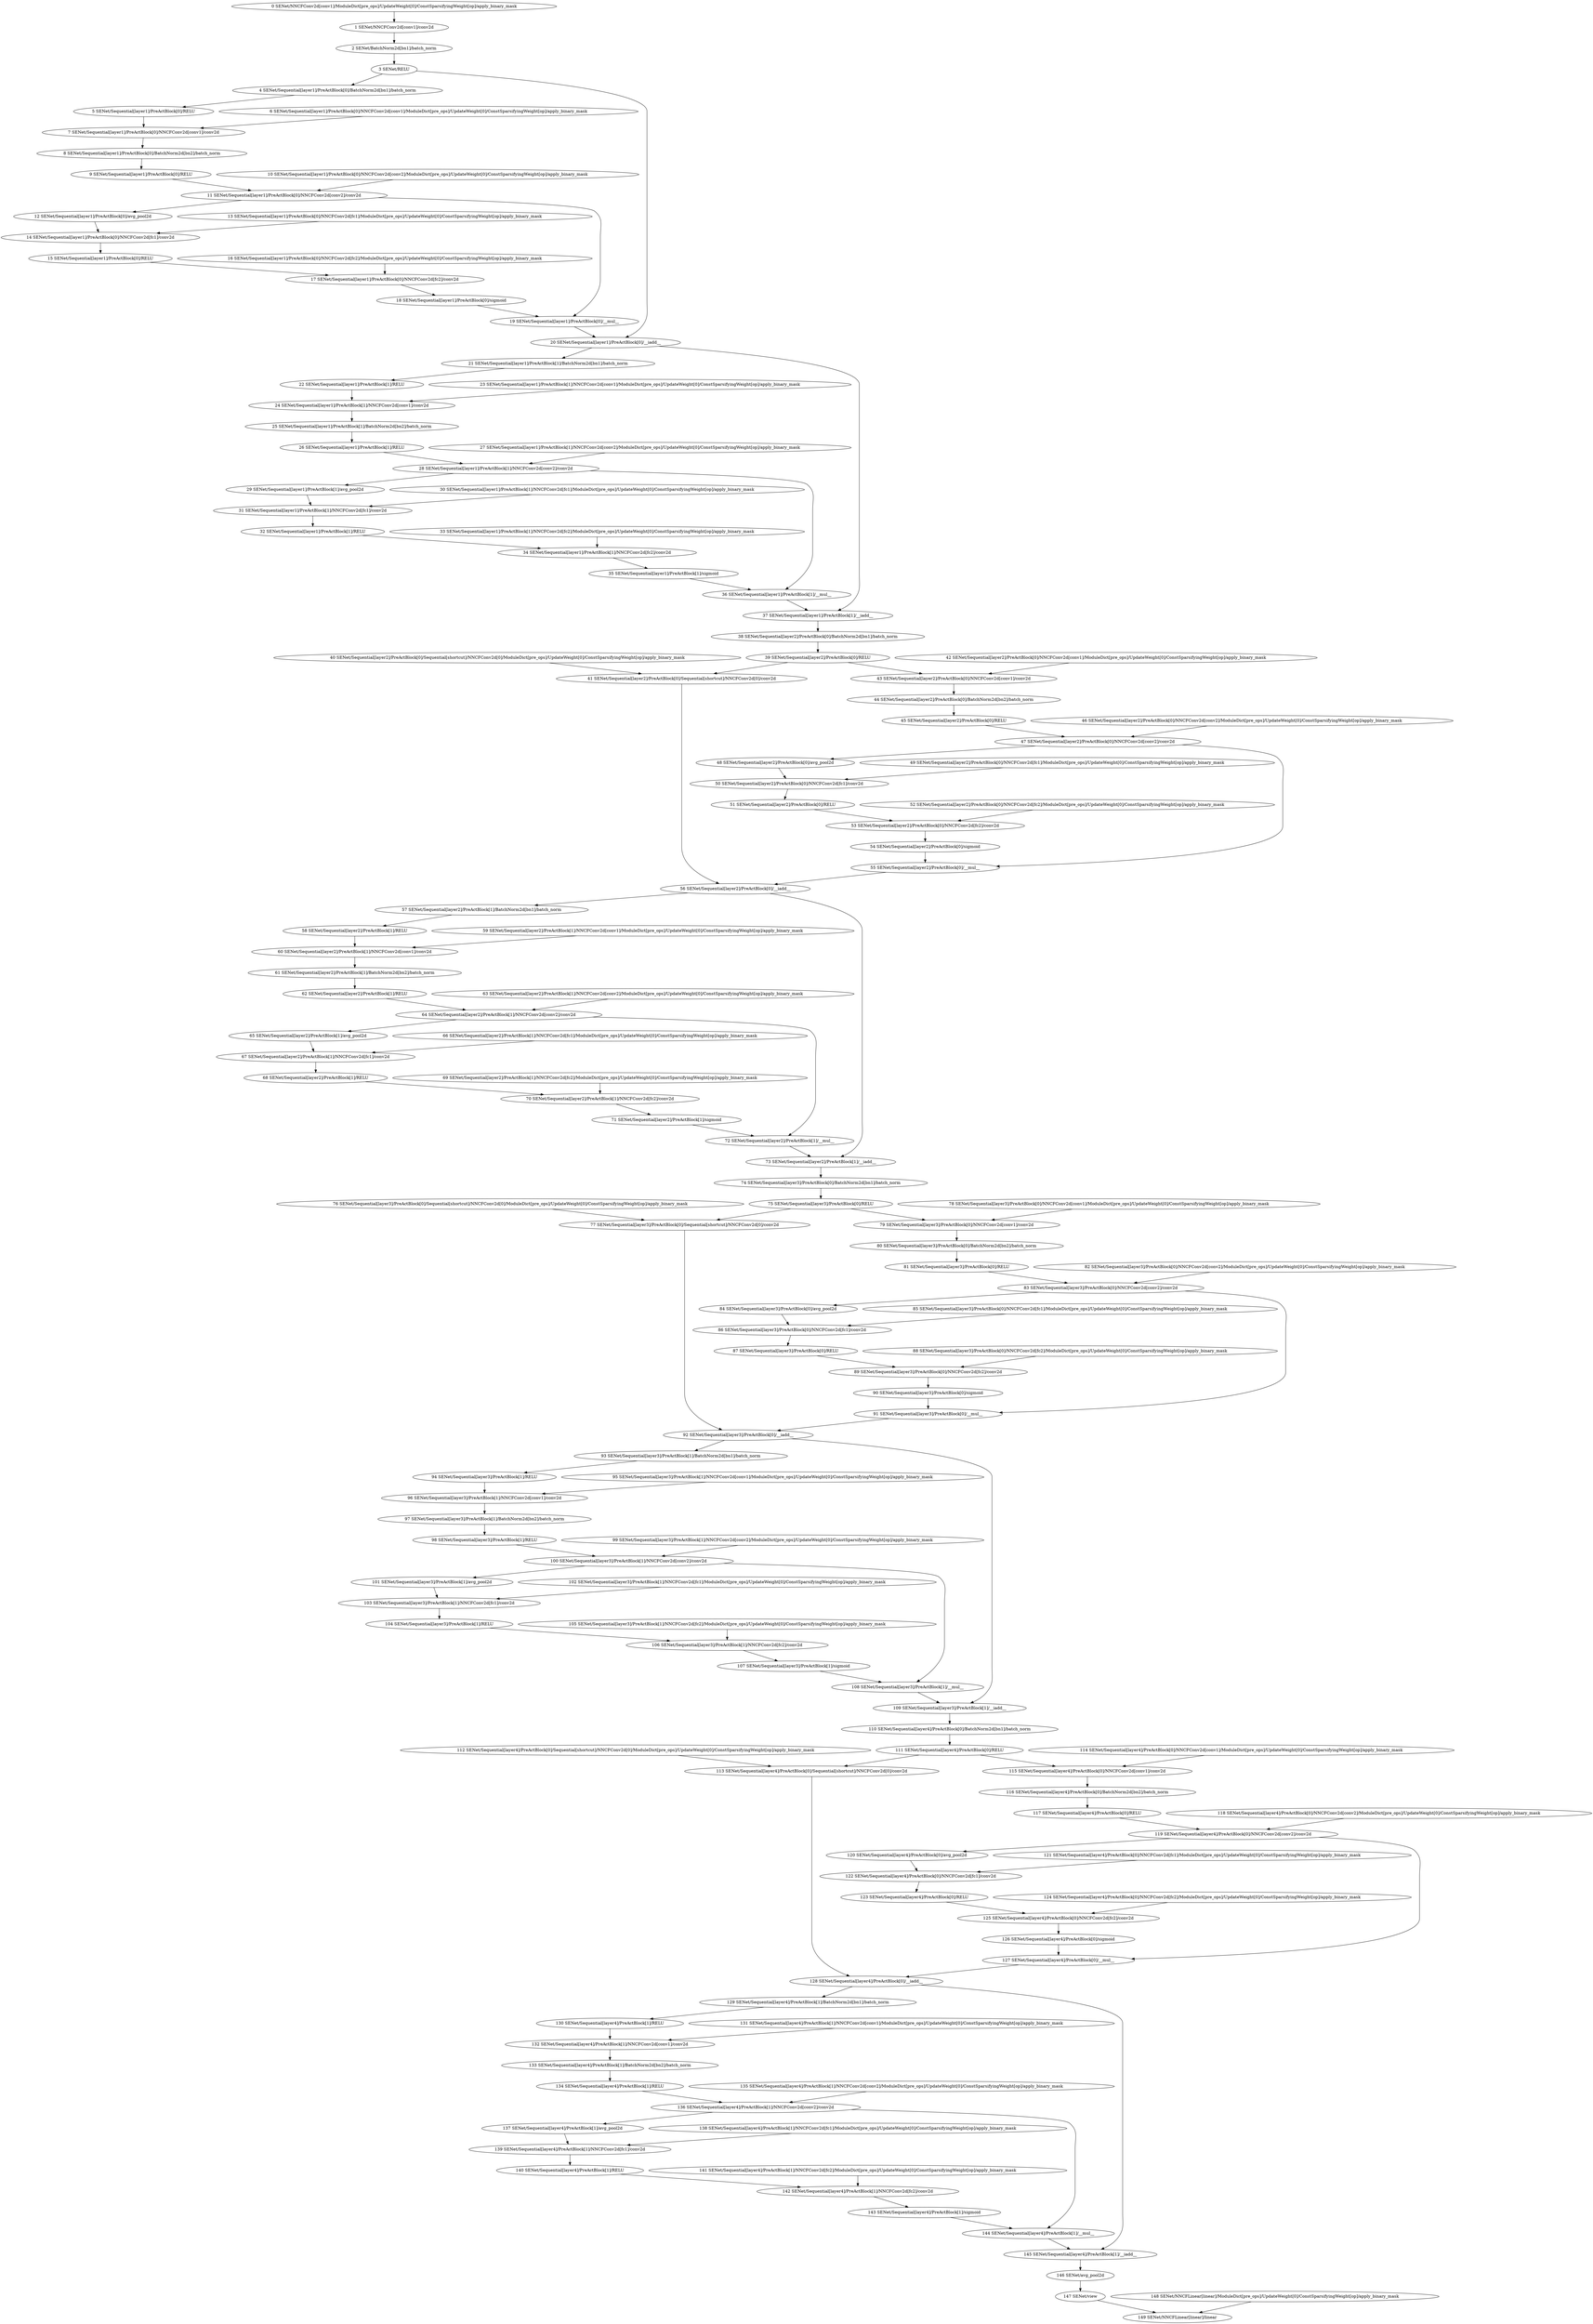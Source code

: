 strict digraph  {
"0 SENet/NNCFConv2d[conv1]/ModuleDict[pre_ops]/UpdateWeight[0]/ConstSparsifyingWeight[op]/apply_binary_mask" [id=0, scope="SENet/NNCFConv2d[conv1]/ModuleDict[pre_ops]/UpdateWeight[0]/ConstSparsifyingWeight[op]", type=apply_binary_mask];
"1 SENet/NNCFConv2d[conv1]/conv2d" [id=1, scope="SENet/NNCFConv2d[conv1]", type=conv2d];
"2 SENet/BatchNorm2d[bn1]/batch_norm" [id=2, scope="SENet/BatchNorm2d[bn1]", type=batch_norm];
"3 SENet/RELU" [id=3, scope=SENet, type=RELU];
"4 SENet/Sequential[layer1]/PreActBlock[0]/BatchNorm2d[bn1]/batch_norm" [id=4, scope="SENet/Sequential[layer1]/PreActBlock[0]/BatchNorm2d[bn1]", type=batch_norm];
"5 SENet/Sequential[layer1]/PreActBlock[0]/RELU" [id=5, scope="SENet/Sequential[layer1]/PreActBlock[0]", type=RELU];
"6 SENet/Sequential[layer1]/PreActBlock[0]/NNCFConv2d[conv1]/ModuleDict[pre_ops]/UpdateWeight[0]/ConstSparsifyingWeight[op]/apply_binary_mask" [id=6, scope="SENet/Sequential[layer1]/PreActBlock[0]/NNCFConv2d[conv1]/ModuleDict[pre_ops]/UpdateWeight[0]/ConstSparsifyingWeight[op]", type=apply_binary_mask];
"7 SENet/Sequential[layer1]/PreActBlock[0]/NNCFConv2d[conv1]/conv2d" [id=7, scope="SENet/Sequential[layer1]/PreActBlock[0]/NNCFConv2d[conv1]", type=conv2d];
"8 SENet/Sequential[layer1]/PreActBlock[0]/BatchNorm2d[bn2]/batch_norm" [id=8, scope="SENet/Sequential[layer1]/PreActBlock[0]/BatchNorm2d[bn2]", type=batch_norm];
"9 SENet/Sequential[layer1]/PreActBlock[0]/RELU" [id=9, scope="SENet/Sequential[layer1]/PreActBlock[0]", type=RELU];
"10 SENet/Sequential[layer1]/PreActBlock[0]/NNCFConv2d[conv2]/ModuleDict[pre_ops]/UpdateWeight[0]/ConstSparsifyingWeight[op]/apply_binary_mask" [id=10, scope="SENet/Sequential[layer1]/PreActBlock[0]/NNCFConv2d[conv2]/ModuleDict[pre_ops]/UpdateWeight[0]/ConstSparsifyingWeight[op]", type=apply_binary_mask];
"11 SENet/Sequential[layer1]/PreActBlock[0]/NNCFConv2d[conv2]/conv2d" [id=11, scope="SENet/Sequential[layer1]/PreActBlock[0]/NNCFConv2d[conv2]", type=conv2d];
"12 SENet/Sequential[layer1]/PreActBlock[0]/avg_pool2d" [id=12, scope="SENet/Sequential[layer1]/PreActBlock[0]", type=avg_pool2d];
"13 SENet/Sequential[layer1]/PreActBlock[0]/NNCFConv2d[fc1]/ModuleDict[pre_ops]/UpdateWeight[0]/ConstSparsifyingWeight[op]/apply_binary_mask" [id=13, scope="SENet/Sequential[layer1]/PreActBlock[0]/NNCFConv2d[fc1]/ModuleDict[pre_ops]/UpdateWeight[0]/ConstSparsifyingWeight[op]", type=apply_binary_mask];
"14 SENet/Sequential[layer1]/PreActBlock[0]/NNCFConv2d[fc1]/conv2d" [id=14, scope="SENet/Sequential[layer1]/PreActBlock[0]/NNCFConv2d[fc1]", type=conv2d];
"15 SENet/Sequential[layer1]/PreActBlock[0]/RELU" [id=15, scope="SENet/Sequential[layer1]/PreActBlock[0]", type=RELU];
"16 SENet/Sequential[layer1]/PreActBlock[0]/NNCFConv2d[fc2]/ModuleDict[pre_ops]/UpdateWeight[0]/ConstSparsifyingWeight[op]/apply_binary_mask" [id=16, scope="SENet/Sequential[layer1]/PreActBlock[0]/NNCFConv2d[fc2]/ModuleDict[pre_ops]/UpdateWeight[0]/ConstSparsifyingWeight[op]", type=apply_binary_mask];
"17 SENet/Sequential[layer1]/PreActBlock[0]/NNCFConv2d[fc2]/conv2d" [id=17, scope="SENet/Sequential[layer1]/PreActBlock[0]/NNCFConv2d[fc2]", type=conv2d];
"18 SENet/Sequential[layer1]/PreActBlock[0]/sigmoid" [id=18, scope="SENet/Sequential[layer1]/PreActBlock[0]", type=sigmoid];
"19 SENet/Sequential[layer1]/PreActBlock[0]/__mul__" [id=19, scope="SENet/Sequential[layer1]/PreActBlock[0]", type=__mul__];
"20 SENet/Sequential[layer1]/PreActBlock[0]/__iadd__" [id=20, scope="SENet/Sequential[layer1]/PreActBlock[0]", type=__iadd__];
"21 SENet/Sequential[layer1]/PreActBlock[1]/BatchNorm2d[bn1]/batch_norm" [id=21, scope="SENet/Sequential[layer1]/PreActBlock[1]/BatchNorm2d[bn1]", type=batch_norm];
"22 SENet/Sequential[layer1]/PreActBlock[1]/RELU" [id=22, scope="SENet/Sequential[layer1]/PreActBlock[1]", type=RELU];
"23 SENet/Sequential[layer1]/PreActBlock[1]/NNCFConv2d[conv1]/ModuleDict[pre_ops]/UpdateWeight[0]/ConstSparsifyingWeight[op]/apply_binary_mask" [id=23, scope="SENet/Sequential[layer1]/PreActBlock[1]/NNCFConv2d[conv1]/ModuleDict[pre_ops]/UpdateWeight[0]/ConstSparsifyingWeight[op]", type=apply_binary_mask];
"24 SENet/Sequential[layer1]/PreActBlock[1]/NNCFConv2d[conv1]/conv2d" [id=24, scope="SENet/Sequential[layer1]/PreActBlock[1]/NNCFConv2d[conv1]", type=conv2d];
"25 SENet/Sequential[layer1]/PreActBlock[1]/BatchNorm2d[bn2]/batch_norm" [id=25, scope="SENet/Sequential[layer1]/PreActBlock[1]/BatchNorm2d[bn2]", type=batch_norm];
"26 SENet/Sequential[layer1]/PreActBlock[1]/RELU" [id=26, scope="SENet/Sequential[layer1]/PreActBlock[1]", type=RELU];
"27 SENet/Sequential[layer1]/PreActBlock[1]/NNCFConv2d[conv2]/ModuleDict[pre_ops]/UpdateWeight[0]/ConstSparsifyingWeight[op]/apply_binary_mask" [id=27, scope="SENet/Sequential[layer1]/PreActBlock[1]/NNCFConv2d[conv2]/ModuleDict[pre_ops]/UpdateWeight[0]/ConstSparsifyingWeight[op]", type=apply_binary_mask];
"28 SENet/Sequential[layer1]/PreActBlock[1]/NNCFConv2d[conv2]/conv2d" [id=28, scope="SENet/Sequential[layer1]/PreActBlock[1]/NNCFConv2d[conv2]", type=conv2d];
"29 SENet/Sequential[layer1]/PreActBlock[1]/avg_pool2d" [id=29, scope="SENet/Sequential[layer1]/PreActBlock[1]", type=avg_pool2d];
"30 SENet/Sequential[layer1]/PreActBlock[1]/NNCFConv2d[fc1]/ModuleDict[pre_ops]/UpdateWeight[0]/ConstSparsifyingWeight[op]/apply_binary_mask" [id=30, scope="SENet/Sequential[layer1]/PreActBlock[1]/NNCFConv2d[fc1]/ModuleDict[pre_ops]/UpdateWeight[0]/ConstSparsifyingWeight[op]", type=apply_binary_mask];
"31 SENet/Sequential[layer1]/PreActBlock[1]/NNCFConv2d[fc1]/conv2d" [id=31, scope="SENet/Sequential[layer1]/PreActBlock[1]/NNCFConv2d[fc1]", type=conv2d];
"32 SENet/Sequential[layer1]/PreActBlock[1]/RELU" [id=32, scope="SENet/Sequential[layer1]/PreActBlock[1]", type=RELU];
"33 SENet/Sequential[layer1]/PreActBlock[1]/NNCFConv2d[fc2]/ModuleDict[pre_ops]/UpdateWeight[0]/ConstSparsifyingWeight[op]/apply_binary_mask" [id=33, scope="SENet/Sequential[layer1]/PreActBlock[1]/NNCFConv2d[fc2]/ModuleDict[pre_ops]/UpdateWeight[0]/ConstSparsifyingWeight[op]", type=apply_binary_mask];
"34 SENet/Sequential[layer1]/PreActBlock[1]/NNCFConv2d[fc2]/conv2d" [id=34, scope="SENet/Sequential[layer1]/PreActBlock[1]/NNCFConv2d[fc2]", type=conv2d];
"35 SENet/Sequential[layer1]/PreActBlock[1]/sigmoid" [id=35, scope="SENet/Sequential[layer1]/PreActBlock[1]", type=sigmoid];
"36 SENet/Sequential[layer1]/PreActBlock[1]/__mul__" [id=36, scope="SENet/Sequential[layer1]/PreActBlock[1]", type=__mul__];
"37 SENet/Sequential[layer1]/PreActBlock[1]/__iadd__" [id=37, scope="SENet/Sequential[layer1]/PreActBlock[1]", type=__iadd__];
"38 SENet/Sequential[layer2]/PreActBlock[0]/BatchNorm2d[bn1]/batch_norm" [id=38, scope="SENet/Sequential[layer2]/PreActBlock[0]/BatchNorm2d[bn1]", type=batch_norm];
"39 SENet/Sequential[layer2]/PreActBlock[0]/RELU" [id=39, scope="SENet/Sequential[layer2]/PreActBlock[0]", type=RELU];
"40 SENet/Sequential[layer2]/PreActBlock[0]/Sequential[shortcut]/NNCFConv2d[0]/ModuleDict[pre_ops]/UpdateWeight[0]/ConstSparsifyingWeight[op]/apply_binary_mask" [id=40, scope="SENet/Sequential[layer2]/PreActBlock[0]/Sequential[shortcut]/NNCFConv2d[0]/ModuleDict[pre_ops]/UpdateWeight[0]/ConstSparsifyingWeight[op]", type=apply_binary_mask];
"41 SENet/Sequential[layer2]/PreActBlock[0]/Sequential[shortcut]/NNCFConv2d[0]/conv2d" [id=41, scope="SENet/Sequential[layer2]/PreActBlock[0]/Sequential[shortcut]/NNCFConv2d[0]", type=conv2d];
"42 SENet/Sequential[layer2]/PreActBlock[0]/NNCFConv2d[conv1]/ModuleDict[pre_ops]/UpdateWeight[0]/ConstSparsifyingWeight[op]/apply_binary_mask" [id=42, scope="SENet/Sequential[layer2]/PreActBlock[0]/NNCFConv2d[conv1]/ModuleDict[pre_ops]/UpdateWeight[0]/ConstSparsifyingWeight[op]", type=apply_binary_mask];
"43 SENet/Sequential[layer2]/PreActBlock[0]/NNCFConv2d[conv1]/conv2d" [id=43, scope="SENet/Sequential[layer2]/PreActBlock[0]/NNCFConv2d[conv1]", type=conv2d];
"44 SENet/Sequential[layer2]/PreActBlock[0]/BatchNorm2d[bn2]/batch_norm" [id=44, scope="SENet/Sequential[layer2]/PreActBlock[0]/BatchNorm2d[bn2]", type=batch_norm];
"45 SENet/Sequential[layer2]/PreActBlock[0]/RELU" [id=45, scope="SENet/Sequential[layer2]/PreActBlock[0]", type=RELU];
"46 SENet/Sequential[layer2]/PreActBlock[0]/NNCFConv2d[conv2]/ModuleDict[pre_ops]/UpdateWeight[0]/ConstSparsifyingWeight[op]/apply_binary_mask" [id=46, scope="SENet/Sequential[layer2]/PreActBlock[0]/NNCFConv2d[conv2]/ModuleDict[pre_ops]/UpdateWeight[0]/ConstSparsifyingWeight[op]", type=apply_binary_mask];
"47 SENet/Sequential[layer2]/PreActBlock[0]/NNCFConv2d[conv2]/conv2d" [id=47, scope="SENet/Sequential[layer2]/PreActBlock[0]/NNCFConv2d[conv2]", type=conv2d];
"48 SENet/Sequential[layer2]/PreActBlock[0]/avg_pool2d" [id=48, scope="SENet/Sequential[layer2]/PreActBlock[0]", type=avg_pool2d];
"49 SENet/Sequential[layer2]/PreActBlock[0]/NNCFConv2d[fc1]/ModuleDict[pre_ops]/UpdateWeight[0]/ConstSparsifyingWeight[op]/apply_binary_mask" [id=49, scope="SENet/Sequential[layer2]/PreActBlock[0]/NNCFConv2d[fc1]/ModuleDict[pre_ops]/UpdateWeight[0]/ConstSparsifyingWeight[op]", type=apply_binary_mask];
"50 SENet/Sequential[layer2]/PreActBlock[0]/NNCFConv2d[fc1]/conv2d" [id=50, scope="SENet/Sequential[layer2]/PreActBlock[0]/NNCFConv2d[fc1]", type=conv2d];
"51 SENet/Sequential[layer2]/PreActBlock[0]/RELU" [id=51, scope="SENet/Sequential[layer2]/PreActBlock[0]", type=RELU];
"52 SENet/Sequential[layer2]/PreActBlock[0]/NNCFConv2d[fc2]/ModuleDict[pre_ops]/UpdateWeight[0]/ConstSparsifyingWeight[op]/apply_binary_mask" [id=52, scope="SENet/Sequential[layer2]/PreActBlock[0]/NNCFConv2d[fc2]/ModuleDict[pre_ops]/UpdateWeight[0]/ConstSparsifyingWeight[op]", type=apply_binary_mask];
"53 SENet/Sequential[layer2]/PreActBlock[0]/NNCFConv2d[fc2]/conv2d" [id=53, scope="SENet/Sequential[layer2]/PreActBlock[0]/NNCFConv2d[fc2]", type=conv2d];
"54 SENet/Sequential[layer2]/PreActBlock[0]/sigmoid" [id=54, scope="SENet/Sequential[layer2]/PreActBlock[0]", type=sigmoid];
"55 SENet/Sequential[layer2]/PreActBlock[0]/__mul__" [id=55, scope="SENet/Sequential[layer2]/PreActBlock[0]", type=__mul__];
"56 SENet/Sequential[layer2]/PreActBlock[0]/__iadd__" [id=56, scope="SENet/Sequential[layer2]/PreActBlock[0]", type=__iadd__];
"57 SENet/Sequential[layer2]/PreActBlock[1]/BatchNorm2d[bn1]/batch_norm" [id=57, scope="SENet/Sequential[layer2]/PreActBlock[1]/BatchNorm2d[bn1]", type=batch_norm];
"58 SENet/Sequential[layer2]/PreActBlock[1]/RELU" [id=58, scope="SENet/Sequential[layer2]/PreActBlock[1]", type=RELU];
"59 SENet/Sequential[layer2]/PreActBlock[1]/NNCFConv2d[conv1]/ModuleDict[pre_ops]/UpdateWeight[0]/ConstSparsifyingWeight[op]/apply_binary_mask" [id=59, scope="SENet/Sequential[layer2]/PreActBlock[1]/NNCFConv2d[conv1]/ModuleDict[pre_ops]/UpdateWeight[0]/ConstSparsifyingWeight[op]", type=apply_binary_mask];
"60 SENet/Sequential[layer2]/PreActBlock[1]/NNCFConv2d[conv1]/conv2d" [id=60, scope="SENet/Sequential[layer2]/PreActBlock[1]/NNCFConv2d[conv1]", type=conv2d];
"61 SENet/Sequential[layer2]/PreActBlock[1]/BatchNorm2d[bn2]/batch_norm" [id=61, scope="SENet/Sequential[layer2]/PreActBlock[1]/BatchNorm2d[bn2]", type=batch_norm];
"62 SENet/Sequential[layer2]/PreActBlock[1]/RELU" [id=62, scope="SENet/Sequential[layer2]/PreActBlock[1]", type=RELU];
"63 SENet/Sequential[layer2]/PreActBlock[1]/NNCFConv2d[conv2]/ModuleDict[pre_ops]/UpdateWeight[0]/ConstSparsifyingWeight[op]/apply_binary_mask" [id=63, scope="SENet/Sequential[layer2]/PreActBlock[1]/NNCFConv2d[conv2]/ModuleDict[pre_ops]/UpdateWeight[0]/ConstSparsifyingWeight[op]", type=apply_binary_mask];
"64 SENet/Sequential[layer2]/PreActBlock[1]/NNCFConv2d[conv2]/conv2d" [id=64, scope="SENet/Sequential[layer2]/PreActBlock[1]/NNCFConv2d[conv2]", type=conv2d];
"65 SENet/Sequential[layer2]/PreActBlock[1]/avg_pool2d" [id=65, scope="SENet/Sequential[layer2]/PreActBlock[1]", type=avg_pool2d];
"66 SENet/Sequential[layer2]/PreActBlock[1]/NNCFConv2d[fc1]/ModuleDict[pre_ops]/UpdateWeight[0]/ConstSparsifyingWeight[op]/apply_binary_mask" [id=66, scope="SENet/Sequential[layer2]/PreActBlock[1]/NNCFConv2d[fc1]/ModuleDict[pre_ops]/UpdateWeight[0]/ConstSparsifyingWeight[op]", type=apply_binary_mask];
"67 SENet/Sequential[layer2]/PreActBlock[1]/NNCFConv2d[fc1]/conv2d" [id=67, scope="SENet/Sequential[layer2]/PreActBlock[1]/NNCFConv2d[fc1]", type=conv2d];
"68 SENet/Sequential[layer2]/PreActBlock[1]/RELU" [id=68, scope="SENet/Sequential[layer2]/PreActBlock[1]", type=RELU];
"69 SENet/Sequential[layer2]/PreActBlock[1]/NNCFConv2d[fc2]/ModuleDict[pre_ops]/UpdateWeight[0]/ConstSparsifyingWeight[op]/apply_binary_mask" [id=69, scope="SENet/Sequential[layer2]/PreActBlock[1]/NNCFConv2d[fc2]/ModuleDict[pre_ops]/UpdateWeight[0]/ConstSparsifyingWeight[op]", type=apply_binary_mask];
"70 SENet/Sequential[layer2]/PreActBlock[1]/NNCFConv2d[fc2]/conv2d" [id=70, scope="SENet/Sequential[layer2]/PreActBlock[1]/NNCFConv2d[fc2]", type=conv2d];
"71 SENet/Sequential[layer2]/PreActBlock[1]/sigmoid" [id=71, scope="SENet/Sequential[layer2]/PreActBlock[1]", type=sigmoid];
"72 SENet/Sequential[layer2]/PreActBlock[1]/__mul__" [id=72, scope="SENet/Sequential[layer2]/PreActBlock[1]", type=__mul__];
"73 SENet/Sequential[layer2]/PreActBlock[1]/__iadd__" [id=73, scope="SENet/Sequential[layer2]/PreActBlock[1]", type=__iadd__];
"74 SENet/Sequential[layer3]/PreActBlock[0]/BatchNorm2d[bn1]/batch_norm" [id=74, scope="SENet/Sequential[layer3]/PreActBlock[0]/BatchNorm2d[bn1]", type=batch_norm];
"75 SENet/Sequential[layer3]/PreActBlock[0]/RELU" [id=75, scope="SENet/Sequential[layer3]/PreActBlock[0]", type=RELU];
"76 SENet/Sequential[layer3]/PreActBlock[0]/Sequential[shortcut]/NNCFConv2d[0]/ModuleDict[pre_ops]/UpdateWeight[0]/ConstSparsifyingWeight[op]/apply_binary_mask" [id=76, scope="SENet/Sequential[layer3]/PreActBlock[0]/Sequential[shortcut]/NNCFConv2d[0]/ModuleDict[pre_ops]/UpdateWeight[0]/ConstSparsifyingWeight[op]", type=apply_binary_mask];
"77 SENet/Sequential[layer3]/PreActBlock[0]/Sequential[shortcut]/NNCFConv2d[0]/conv2d" [id=77, scope="SENet/Sequential[layer3]/PreActBlock[0]/Sequential[shortcut]/NNCFConv2d[0]", type=conv2d];
"78 SENet/Sequential[layer3]/PreActBlock[0]/NNCFConv2d[conv1]/ModuleDict[pre_ops]/UpdateWeight[0]/ConstSparsifyingWeight[op]/apply_binary_mask" [id=78, scope="SENet/Sequential[layer3]/PreActBlock[0]/NNCFConv2d[conv1]/ModuleDict[pre_ops]/UpdateWeight[0]/ConstSparsifyingWeight[op]", type=apply_binary_mask];
"79 SENet/Sequential[layer3]/PreActBlock[0]/NNCFConv2d[conv1]/conv2d" [id=79, scope="SENet/Sequential[layer3]/PreActBlock[0]/NNCFConv2d[conv1]", type=conv2d];
"80 SENet/Sequential[layer3]/PreActBlock[0]/BatchNorm2d[bn2]/batch_norm" [id=80, scope="SENet/Sequential[layer3]/PreActBlock[0]/BatchNorm2d[bn2]", type=batch_norm];
"81 SENet/Sequential[layer3]/PreActBlock[0]/RELU" [id=81, scope="SENet/Sequential[layer3]/PreActBlock[0]", type=RELU];
"82 SENet/Sequential[layer3]/PreActBlock[0]/NNCFConv2d[conv2]/ModuleDict[pre_ops]/UpdateWeight[0]/ConstSparsifyingWeight[op]/apply_binary_mask" [id=82, scope="SENet/Sequential[layer3]/PreActBlock[0]/NNCFConv2d[conv2]/ModuleDict[pre_ops]/UpdateWeight[0]/ConstSparsifyingWeight[op]", type=apply_binary_mask];
"83 SENet/Sequential[layer3]/PreActBlock[0]/NNCFConv2d[conv2]/conv2d" [id=83, scope="SENet/Sequential[layer3]/PreActBlock[0]/NNCFConv2d[conv2]", type=conv2d];
"84 SENet/Sequential[layer3]/PreActBlock[0]/avg_pool2d" [id=84, scope="SENet/Sequential[layer3]/PreActBlock[0]", type=avg_pool2d];
"85 SENet/Sequential[layer3]/PreActBlock[0]/NNCFConv2d[fc1]/ModuleDict[pre_ops]/UpdateWeight[0]/ConstSparsifyingWeight[op]/apply_binary_mask" [id=85, scope="SENet/Sequential[layer3]/PreActBlock[0]/NNCFConv2d[fc1]/ModuleDict[pre_ops]/UpdateWeight[0]/ConstSparsifyingWeight[op]", type=apply_binary_mask];
"86 SENet/Sequential[layer3]/PreActBlock[0]/NNCFConv2d[fc1]/conv2d" [id=86, scope="SENet/Sequential[layer3]/PreActBlock[0]/NNCFConv2d[fc1]", type=conv2d];
"87 SENet/Sequential[layer3]/PreActBlock[0]/RELU" [id=87, scope="SENet/Sequential[layer3]/PreActBlock[0]", type=RELU];
"88 SENet/Sequential[layer3]/PreActBlock[0]/NNCFConv2d[fc2]/ModuleDict[pre_ops]/UpdateWeight[0]/ConstSparsifyingWeight[op]/apply_binary_mask" [id=88, scope="SENet/Sequential[layer3]/PreActBlock[0]/NNCFConv2d[fc2]/ModuleDict[pre_ops]/UpdateWeight[0]/ConstSparsifyingWeight[op]", type=apply_binary_mask];
"89 SENet/Sequential[layer3]/PreActBlock[0]/NNCFConv2d[fc2]/conv2d" [id=89, scope="SENet/Sequential[layer3]/PreActBlock[0]/NNCFConv2d[fc2]", type=conv2d];
"90 SENet/Sequential[layer3]/PreActBlock[0]/sigmoid" [id=90, scope="SENet/Sequential[layer3]/PreActBlock[0]", type=sigmoid];
"91 SENet/Sequential[layer3]/PreActBlock[0]/__mul__" [id=91, scope="SENet/Sequential[layer3]/PreActBlock[0]", type=__mul__];
"92 SENet/Sequential[layer3]/PreActBlock[0]/__iadd__" [id=92, scope="SENet/Sequential[layer3]/PreActBlock[0]", type=__iadd__];
"93 SENet/Sequential[layer3]/PreActBlock[1]/BatchNorm2d[bn1]/batch_norm" [id=93, scope="SENet/Sequential[layer3]/PreActBlock[1]/BatchNorm2d[bn1]", type=batch_norm];
"94 SENet/Sequential[layer3]/PreActBlock[1]/RELU" [id=94, scope="SENet/Sequential[layer3]/PreActBlock[1]", type=RELU];
"95 SENet/Sequential[layer3]/PreActBlock[1]/NNCFConv2d[conv1]/ModuleDict[pre_ops]/UpdateWeight[0]/ConstSparsifyingWeight[op]/apply_binary_mask" [id=95, scope="SENet/Sequential[layer3]/PreActBlock[1]/NNCFConv2d[conv1]/ModuleDict[pre_ops]/UpdateWeight[0]/ConstSparsifyingWeight[op]", type=apply_binary_mask];
"96 SENet/Sequential[layer3]/PreActBlock[1]/NNCFConv2d[conv1]/conv2d" [id=96, scope="SENet/Sequential[layer3]/PreActBlock[1]/NNCFConv2d[conv1]", type=conv2d];
"97 SENet/Sequential[layer3]/PreActBlock[1]/BatchNorm2d[bn2]/batch_norm" [id=97, scope="SENet/Sequential[layer3]/PreActBlock[1]/BatchNorm2d[bn2]", type=batch_norm];
"98 SENet/Sequential[layer3]/PreActBlock[1]/RELU" [id=98, scope="SENet/Sequential[layer3]/PreActBlock[1]", type=RELU];
"99 SENet/Sequential[layer3]/PreActBlock[1]/NNCFConv2d[conv2]/ModuleDict[pre_ops]/UpdateWeight[0]/ConstSparsifyingWeight[op]/apply_binary_mask" [id=99, scope="SENet/Sequential[layer3]/PreActBlock[1]/NNCFConv2d[conv2]/ModuleDict[pre_ops]/UpdateWeight[0]/ConstSparsifyingWeight[op]", type=apply_binary_mask];
"100 SENet/Sequential[layer3]/PreActBlock[1]/NNCFConv2d[conv2]/conv2d" [id=100, scope="SENet/Sequential[layer3]/PreActBlock[1]/NNCFConv2d[conv2]", type=conv2d];
"101 SENet/Sequential[layer3]/PreActBlock[1]/avg_pool2d" [id=101, scope="SENet/Sequential[layer3]/PreActBlock[1]", type=avg_pool2d];
"102 SENet/Sequential[layer3]/PreActBlock[1]/NNCFConv2d[fc1]/ModuleDict[pre_ops]/UpdateWeight[0]/ConstSparsifyingWeight[op]/apply_binary_mask" [id=102, scope="SENet/Sequential[layer3]/PreActBlock[1]/NNCFConv2d[fc1]/ModuleDict[pre_ops]/UpdateWeight[0]/ConstSparsifyingWeight[op]", type=apply_binary_mask];
"103 SENet/Sequential[layer3]/PreActBlock[1]/NNCFConv2d[fc1]/conv2d" [id=103, scope="SENet/Sequential[layer3]/PreActBlock[1]/NNCFConv2d[fc1]", type=conv2d];
"104 SENet/Sequential[layer3]/PreActBlock[1]/RELU" [id=104, scope="SENet/Sequential[layer3]/PreActBlock[1]", type=RELU];
"105 SENet/Sequential[layer3]/PreActBlock[1]/NNCFConv2d[fc2]/ModuleDict[pre_ops]/UpdateWeight[0]/ConstSparsifyingWeight[op]/apply_binary_mask" [id=105, scope="SENet/Sequential[layer3]/PreActBlock[1]/NNCFConv2d[fc2]/ModuleDict[pre_ops]/UpdateWeight[0]/ConstSparsifyingWeight[op]", type=apply_binary_mask];
"106 SENet/Sequential[layer3]/PreActBlock[1]/NNCFConv2d[fc2]/conv2d" [id=106, scope="SENet/Sequential[layer3]/PreActBlock[1]/NNCFConv2d[fc2]", type=conv2d];
"107 SENet/Sequential[layer3]/PreActBlock[1]/sigmoid" [id=107, scope="SENet/Sequential[layer3]/PreActBlock[1]", type=sigmoid];
"108 SENet/Sequential[layer3]/PreActBlock[1]/__mul__" [id=108, scope="SENet/Sequential[layer3]/PreActBlock[1]", type=__mul__];
"109 SENet/Sequential[layer3]/PreActBlock[1]/__iadd__" [id=109, scope="SENet/Sequential[layer3]/PreActBlock[1]", type=__iadd__];
"110 SENet/Sequential[layer4]/PreActBlock[0]/BatchNorm2d[bn1]/batch_norm" [id=110, scope="SENet/Sequential[layer4]/PreActBlock[0]/BatchNorm2d[bn1]", type=batch_norm];
"111 SENet/Sequential[layer4]/PreActBlock[0]/RELU" [id=111, scope="SENet/Sequential[layer4]/PreActBlock[0]", type=RELU];
"112 SENet/Sequential[layer4]/PreActBlock[0]/Sequential[shortcut]/NNCFConv2d[0]/ModuleDict[pre_ops]/UpdateWeight[0]/ConstSparsifyingWeight[op]/apply_binary_mask" [id=112, scope="SENet/Sequential[layer4]/PreActBlock[0]/Sequential[shortcut]/NNCFConv2d[0]/ModuleDict[pre_ops]/UpdateWeight[0]/ConstSparsifyingWeight[op]", type=apply_binary_mask];
"113 SENet/Sequential[layer4]/PreActBlock[0]/Sequential[shortcut]/NNCFConv2d[0]/conv2d" [id=113, scope="SENet/Sequential[layer4]/PreActBlock[0]/Sequential[shortcut]/NNCFConv2d[0]", type=conv2d];
"114 SENet/Sequential[layer4]/PreActBlock[0]/NNCFConv2d[conv1]/ModuleDict[pre_ops]/UpdateWeight[0]/ConstSparsifyingWeight[op]/apply_binary_mask" [id=114, scope="SENet/Sequential[layer4]/PreActBlock[0]/NNCFConv2d[conv1]/ModuleDict[pre_ops]/UpdateWeight[0]/ConstSparsifyingWeight[op]", type=apply_binary_mask];
"115 SENet/Sequential[layer4]/PreActBlock[0]/NNCFConv2d[conv1]/conv2d" [id=115, scope="SENet/Sequential[layer4]/PreActBlock[0]/NNCFConv2d[conv1]", type=conv2d];
"116 SENet/Sequential[layer4]/PreActBlock[0]/BatchNorm2d[bn2]/batch_norm" [id=116, scope="SENet/Sequential[layer4]/PreActBlock[0]/BatchNorm2d[bn2]", type=batch_norm];
"117 SENet/Sequential[layer4]/PreActBlock[0]/RELU" [id=117, scope="SENet/Sequential[layer4]/PreActBlock[0]", type=RELU];
"118 SENet/Sequential[layer4]/PreActBlock[0]/NNCFConv2d[conv2]/ModuleDict[pre_ops]/UpdateWeight[0]/ConstSparsifyingWeight[op]/apply_binary_mask" [id=118, scope="SENet/Sequential[layer4]/PreActBlock[0]/NNCFConv2d[conv2]/ModuleDict[pre_ops]/UpdateWeight[0]/ConstSparsifyingWeight[op]", type=apply_binary_mask];
"119 SENet/Sequential[layer4]/PreActBlock[0]/NNCFConv2d[conv2]/conv2d" [id=119, scope="SENet/Sequential[layer4]/PreActBlock[0]/NNCFConv2d[conv2]", type=conv2d];
"120 SENet/Sequential[layer4]/PreActBlock[0]/avg_pool2d" [id=120, scope="SENet/Sequential[layer4]/PreActBlock[0]", type=avg_pool2d];
"121 SENet/Sequential[layer4]/PreActBlock[0]/NNCFConv2d[fc1]/ModuleDict[pre_ops]/UpdateWeight[0]/ConstSparsifyingWeight[op]/apply_binary_mask" [id=121, scope="SENet/Sequential[layer4]/PreActBlock[0]/NNCFConv2d[fc1]/ModuleDict[pre_ops]/UpdateWeight[0]/ConstSparsifyingWeight[op]", type=apply_binary_mask];
"122 SENet/Sequential[layer4]/PreActBlock[0]/NNCFConv2d[fc1]/conv2d" [id=122, scope="SENet/Sequential[layer4]/PreActBlock[0]/NNCFConv2d[fc1]", type=conv2d];
"123 SENet/Sequential[layer4]/PreActBlock[0]/RELU" [id=123, scope="SENet/Sequential[layer4]/PreActBlock[0]", type=RELU];
"124 SENet/Sequential[layer4]/PreActBlock[0]/NNCFConv2d[fc2]/ModuleDict[pre_ops]/UpdateWeight[0]/ConstSparsifyingWeight[op]/apply_binary_mask" [id=124, scope="SENet/Sequential[layer4]/PreActBlock[0]/NNCFConv2d[fc2]/ModuleDict[pre_ops]/UpdateWeight[0]/ConstSparsifyingWeight[op]", type=apply_binary_mask];
"125 SENet/Sequential[layer4]/PreActBlock[0]/NNCFConv2d[fc2]/conv2d" [id=125, scope="SENet/Sequential[layer4]/PreActBlock[0]/NNCFConv2d[fc2]", type=conv2d];
"126 SENet/Sequential[layer4]/PreActBlock[0]/sigmoid" [id=126, scope="SENet/Sequential[layer4]/PreActBlock[0]", type=sigmoid];
"127 SENet/Sequential[layer4]/PreActBlock[0]/__mul__" [id=127, scope="SENet/Sequential[layer4]/PreActBlock[0]", type=__mul__];
"128 SENet/Sequential[layer4]/PreActBlock[0]/__iadd__" [id=128, scope="SENet/Sequential[layer4]/PreActBlock[0]", type=__iadd__];
"129 SENet/Sequential[layer4]/PreActBlock[1]/BatchNorm2d[bn1]/batch_norm" [id=129, scope="SENet/Sequential[layer4]/PreActBlock[1]/BatchNorm2d[bn1]", type=batch_norm];
"130 SENet/Sequential[layer4]/PreActBlock[1]/RELU" [id=130, scope="SENet/Sequential[layer4]/PreActBlock[1]", type=RELU];
"131 SENet/Sequential[layer4]/PreActBlock[1]/NNCFConv2d[conv1]/ModuleDict[pre_ops]/UpdateWeight[0]/ConstSparsifyingWeight[op]/apply_binary_mask" [id=131, scope="SENet/Sequential[layer4]/PreActBlock[1]/NNCFConv2d[conv1]/ModuleDict[pre_ops]/UpdateWeight[0]/ConstSparsifyingWeight[op]", type=apply_binary_mask];
"132 SENet/Sequential[layer4]/PreActBlock[1]/NNCFConv2d[conv1]/conv2d" [id=132, scope="SENet/Sequential[layer4]/PreActBlock[1]/NNCFConv2d[conv1]", type=conv2d];
"133 SENet/Sequential[layer4]/PreActBlock[1]/BatchNorm2d[bn2]/batch_norm" [id=133, scope="SENet/Sequential[layer4]/PreActBlock[1]/BatchNorm2d[bn2]", type=batch_norm];
"134 SENet/Sequential[layer4]/PreActBlock[1]/RELU" [id=134, scope="SENet/Sequential[layer4]/PreActBlock[1]", type=RELU];
"135 SENet/Sequential[layer4]/PreActBlock[1]/NNCFConv2d[conv2]/ModuleDict[pre_ops]/UpdateWeight[0]/ConstSparsifyingWeight[op]/apply_binary_mask" [id=135, scope="SENet/Sequential[layer4]/PreActBlock[1]/NNCFConv2d[conv2]/ModuleDict[pre_ops]/UpdateWeight[0]/ConstSparsifyingWeight[op]", type=apply_binary_mask];
"136 SENet/Sequential[layer4]/PreActBlock[1]/NNCFConv2d[conv2]/conv2d" [id=136, scope="SENet/Sequential[layer4]/PreActBlock[1]/NNCFConv2d[conv2]", type=conv2d];
"137 SENet/Sequential[layer4]/PreActBlock[1]/avg_pool2d" [id=137, scope="SENet/Sequential[layer4]/PreActBlock[1]", type=avg_pool2d];
"138 SENet/Sequential[layer4]/PreActBlock[1]/NNCFConv2d[fc1]/ModuleDict[pre_ops]/UpdateWeight[0]/ConstSparsifyingWeight[op]/apply_binary_mask" [id=138, scope="SENet/Sequential[layer4]/PreActBlock[1]/NNCFConv2d[fc1]/ModuleDict[pre_ops]/UpdateWeight[0]/ConstSparsifyingWeight[op]", type=apply_binary_mask];
"139 SENet/Sequential[layer4]/PreActBlock[1]/NNCFConv2d[fc1]/conv2d" [id=139, scope="SENet/Sequential[layer4]/PreActBlock[1]/NNCFConv2d[fc1]", type=conv2d];
"140 SENet/Sequential[layer4]/PreActBlock[1]/RELU" [id=140, scope="SENet/Sequential[layer4]/PreActBlock[1]", type=RELU];
"141 SENet/Sequential[layer4]/PreActBlock[1]/NNCFConv2d[fc2]/ModuleDict[pre_ops]/UpdateWeight[0]/ConstSparsifyingWeight[op]/apply_binary_mask" [id=141, scope="SENet/Sequential[layer4]/PreActBlock[1]/NNCFConv2d[fc2]/ModuleDict[pre_ops]/UpdateWeight[0]/ConstSparsifyingWeight[op]", type=apply_binary_mask];
"142 SENet/Sequential[layer4]/PreActBlock[1]/NNCFConv2d[fc2]/conv2d" [id=142, scope="SENet/Sequential[layer4]/PreActBlock[1]/NNCFConv2d[fc2]", type=conv2d];
"143 SENet/Sequential[layer4]/PreActBlock[1]/sigmoid" [id=143, scope="SENet/Sequential[layer4]/PreActBlock[1]", type=sigmoid];
"144 SENet/Sequential[layer4]/PreActBlock[1]/__mul__" [id=144, scope="SENet/Sequential[layer4]/PreActBlock[1]", type=__mul__];
"145 SENet/Sequential[layer4]/PreActBlock[1]/__iadd__" [id=145, scope="SENet/Sequential[layer4]/PreActBlock[1]", type=__iadd__];
"146 SENet/avg_pool2d" [id=146, scope=SENet, type=avg_pool2d];
"147 SENet/view" [id=147, scope=SENet, type=view];
"148 SENet/NNCFLinear[linear]/ModuleDict[pre_ops]/UpdateWeight[0]/ConstSparsifyingWeight[op]/apply_binary_mask" [id=148, scope="SENet/NNCFLinear[linear]/ModuleDict[pre_ops]/UpdateWeight[0]/ConstSparsifyingWeight[op]", type=apply_binary_mask];
"149 SENet/NNCFLinear[linear]/linear" [id=149, scope="SENet/NNCFLinear[linear]", type=linear];
"0 SENet/NNCFConv2d[conv1]/ModuleDict[pre_ops]/UpdateWeight[0]/ConstSparsifyingWeight[op]/apply_binary_mask" -> "1 SENet/NNCFConv2d[conv1]/conv2d";
"1 SENet/NNCFConv2d[conv1]/conv2d" -> "2 SENet/BatchNorm2d[bn1]/batch_norm";
"2 SENet/BatchNorm2d[bn1]/batch_norm" -> "3 SENet/RELU";
"3 SENet/RELU" -> "4 SENet/Sequential[layer1]/PreActBlock[0]/BatchNorm2d[bn1]/batch_norm";
"3 SENet/RELU" -> "20 SENet/Sequential[layer1]/PreActBlock[0]/__iadd__";
"4 SENet/Sequential[layer1]/PreActBlock[0]/BatchNorm2d[bn1]/batch_norm" -> "5 SENet/Sequential[layer1]/PreActBlock[0]/RELU";
"5 SENet/Sequential[layer1]/PreActBlock[0]/RELU" -> "7 SENet/Sequential[layer1]/PreActBlock[0]/NNCFConv2d[conv1]/conv2d";
"6 SENet/Sequential[layer1]/PreActBlock[0]/NNCFConv2d[conv1]/ModuleDict[pre_ops]/UpdateWeight[0]/ConstSparsifyingWeight[op]/apply_binary_mask" -> "7 SENet/Sequential[layer1]/PreActBlock[0]/NNCFConv2d[conv1]/conv2d";
"7 SENet/Sequential[layer1]/PreActBlock[0]/NNCFConv2d[conv1]/conv2d" -> "8 SENet/Sequential[layer1]/PreActBlock[0]/BatchNorm2d[bn2]/batch_norm";
"8 SENet/Sequential[layer1]/PreActBlock[0]/BatchNorm2d[bn2]/batch_norm" -> "9 SENet/Sequential[layer1]/PreActBlock[0]/RELU";
"9 SENet/Sequential[layer1]/PreActBlock[0]/RELU" -> "11 SENet/Sequential[layer1]/PreActBlock[0]/NNCFConv2d[conv2]/conv2d";
"10 SENet/Sequential[layer1]/PreActBlock[0]/NNCFConv2d[conv2]/ModuleDict[pre_ops]/UpdateWeight[0]/ConstSparsifyingWeight[op]/apply_binary_mask" -> "11 SENet/Sequential[layer1]/PreActBlock[0]/NNCFConv2d[conv2]/conv2d";
"11 SENet/Sequential[layer1]/PreActBlock[0]/NNCFConv2d[conv2]/conv2d" -> "12 SENet/Sequential[layer1]/PreActBlock[0]/avg_pool2d";
"11 SENet/Sequential[layer1]/PreActBlock[0]/NNCFConv2d[conv2]/conv2d" -> "19 SENet/Sequential[layer1]/PreActBlock[0]/__mul__";
"12 SENet/Sequential[layer1]/PreActBlock[0]/avg_pool2d" -> "14 SENet/Sequential[layer1]/PreActBlock[0]/NNCFConv2d[fc1]/conv2d";
"13 SENet/Sequential[layer1]/PreActBlock[0]/NNCFConv2d[fc1]/ModuleDict[pre_ops]/UpdateWeight[0]/ConstSparsifyingWeight[op]/apply_binary_mask" -> "14 SENet/Sequential[layer1]/PreActBlock[0]/NNCFConv2d[fc1]/conv2d";
"14 SENet/Sequential[layer1]/PreActBlock[0]/NNCFConv2d[fc1]/conv2d" -> "15 SENet/Sequential[layer1]/PreActBlock[0]/RELU";
"15 SENet/Sequential[layer1]/PreActBlock[0]/RELU" -> "17 SENet/Sequential[layer1]/PreActBlock[0]/NNCFConv2d[fc2]/conv2d";
"16 SENet/Sequential[layer1]/PreActBlock[0]/NNCFConv2d[fc2]/ModuleDict[pre_ops]/UpdateWeight[0]/ConstSparsifyingWeight[op]/apply_binary_mask" -> "17 SENet/Sequential[layer1]/PreActBlock[0]/NNCFConv2d[fc2]/conv2d";
"17 SENet/Sequential[layer1]/PreActBlock[0]/NNCFConv2d[fc2]/conv2d" -> "18 SENet/Sequential[layer1]/PreActBlock[0]/sigmoid";
"18 SENet/Sequential[layer1]/PreActBlock[0]/sigmoid" -> "19 SENet/Sequential[layer1]/PreActBlock[0]/__mul__";
"19 SENet/Sequential[layer1]/PreActBlock[0]/__mul__" -> "20 SENet/Sequential[layer1]/PreActBlock[0]/__iadd__";
"20 SENet/Sequential[layer1]/PreActBlock[0]/__iadd__" -> "21 SENet/Sequential[layer1]/PreActBlock[1]/BatchNorm2d[bn1]/batch_norm";
"20 SENet/Sequential[layer1]/PreActBlock[0]/__iadd__" -> "37 SENet/Sequential[layer1]/PreActBlock[1]/__iadd__";
"21 SENet/Sequential[layer1]/PreActBlock[1]/BatchNorm2d[bn1]/batch_norm" -> "22 SENet/Sequential[layer1]/PreActBlock[1]/RELU";
"22 SENet/Sequential[layer1]/PreActBlock[1]/RELU" -> "24 SENet/Sequential[layer1]/PreActBlock[1]/NNCFConv2d[conv1]/conv2d";
"23 SENet/Sequential[layer1]/PreActBlock[1]/NNCFConv2d[conv1]/ModuleDict[pre_ops]/UpdateWeight[0]/ConstSparsifyingWeight[op]/apply_binary_mask" -> "24 SENet/Sequential[layer1]/PreActBlock[1]/NNCFConv2d[conv1]/conv2d";
"24 SENet/Sequential[layer1]/PreActBlock[1]/NNCFConv2d[conv1]/conv2d" -> "25 SENet/Sequential[layer1]/PreActBlock[1]/BatchNorm2d[bn2]/batch_norm";
"25 SENet/Sequential[layer1]/PreActBlock[1]/BatchNorm2d[bn2]/batch_norm" -> "26 SENet/Sequential[layer1]/PreActBlock[1]/RELU";
"26 SENet/Sequential[layer1]/PreActBlock[1]/RELU" -> "28 SENet/Sequential[layer1]/PreActBlock[1]/NNCFConv2d[conv2]/conv2d";
"27 SENet/Sequential[layer1]/PreActBlock[1]/NNCFConv2d[conv2]/ModuleDict[pre_ops]/UpdateWeight[0]/ConstSparsifyingWeight[op]/apply_binary_mask" -> "28 SENet/Sequential[layer1]/PreActBlock[1]/NNCFConv2d[conv2]/conv2d";
"28 SENet/Sequential[layer1]/PreActBlock[1]/NNCFConv2d[conv2]/conv2d" -> "29 SENet/Sequential[layer1]/PreActBlock[1]/avg_pool2d";
"28 SENet/Sequential[layer1]/PreActBlock[1]/NNCFConv2d[conv2]/conv2d" -> "36 SENet/Sequential[layer1]/PreActBlock[1]/__mul__";
"29 SENet/Sequential[layer1]/PreActBlock[1]/avg_pool2d" -> "31 SENet/Sequential[layer1]/PreActBlock[1]/NNCFConv2d[fc1]/conv2d";
"30 SENet/Sequential[layer1]/PreActBlock[1]/NNCFConv2d[fc1]/ModuleDict[pre_ops]/UpdateWeight[0]/ConstSparsifyingWeight[op]/apply_binary_mask" -> "31 SENet/Sequential[layer1]/PreActBlock[1]/NNCFConv2d[fc1]/conv2d";
"31 SENet/Sequential[layer1]/PreActBlock[1]/NNCFConv2d[fc1]/conv2d" -> "32 SENet/Sequential[layer1]/PreActBlock[1]/RELU";
"32 SENet/Sequential[layer1]/PreActBlock[1]/RELU" -> "34 SENet/Sequential[layer1]/PreActBlock[1]/NNCFConv2d[fc2]/conv2d";
"33 SENet/Sequential[layer1]/PreActBlock[1]/NNCFConv2d[fc2]/ModuleDict[pre_ops]/UpdateWeight[0]/ConstSparsifyingWeight[op]/apply_binary_mask" -> "34 SENet/Sequential[layer1]/PreActBlock[1]/NNCFConv2d[fc2]/conv2d";
"34 SENet/Sequential[layer1]/PreActBlock[1]/NNCFConv2d[fc2]/conv2d" -> "35 SENet/Sequential[layer1]/PreActBlock[1]/sigmoid";
"35 SENet/Sequential[layer1]/PreActBlock[1]/sigmoid" -> "36 SENet/Sequential[layer1]/PreActBlock[1]/__mul__";
"36 SENet/Sequential[layer1]/PreActBlock[1]/__mul__" -> "37 SENet/Sequential[layer1]/PreActBlock[1]/__iadd__";
"37 SENet/Sequential[layer1]/PreActBlock[1]/__iadd__" -> "38 SENet/Sequential[layer2]/PreActBlock[0]/BatchNorm2d[bn1]/batch_norm";
"38 SENet/Sequential[layer2]/PreActBlock[0]/BatchNorm2d[bn1]/batch_norm" -> "39 SENet/Sequential[layer2]/PreActBlock[0]/RELU";
"39 SENet/Sequential[layer2]/PreActBlock[0]/RELU" -> "41 SENet/Sequential[layer2]/PreActBlock[0]/Sequential[shortcut]/NNCFConv2d[0]/conv2d";
"39 SENet/Sequential[layer2]/PreActBlock[0]/RELU" -> "43 SENet/Sequential[layer2]/PreActBlock[0]/NNCFConv2d[conv1]/conv2d";
"40 SENet/Sequential[layer2]/PreActBlock[0]/Sequential[shortcut]/NNCFConv2d[0]/ModuleDict[pre_ops]/UpdateWeight[0]/ConstSparsifyingWeight[op]/apply_binary_mask" -> "41 SENet/Sequential[layer2]/PreActBlock[0]/Sequential[shortcut]/NNCFConv2d[0]/conv2d";
"41 SENet/Sequential[layer2]/PreActBlock[0]/Sequential[shortcut]/NNCFConv2d[0]/conv2d" -> "56 SENet/Sequential[layer2]/PreActBlock[0]/__iadd__";
"42 SENet/Sequential[layer2]/PreActBlock[0]/NNCFConv2d[conv1]/ModuleDict[pre_ops]/UpdateWeight[0]/ConstSparsifyingWeight[op]/apply_binary_mask" -> "43 SENet/Sequential[layer2]/PreActBlock[0]/NNCFConv2d[conv1]/conv2d";
"43 SENet/Sequential[layer2]/PreActBlock[0]/NNCFConv2d[conv1]/conv2d" -> "44 SENet/Sequential[layer2]/PreActBlock[0]/BatchNorm2d[bn2]/batch_norm";
"44 SENet/Sequential[layer2]/PreActBlock[0]/BatchNorm2d[bn2]/batch_norm" -> "45 SENet/Sequential[layer2]/PreActBlock[0]/RELU";
"45 SENet/Sequential[layer2]/PreActBlock[0]/RELU" -> "47 SENet/Sequential[layer2]/PreActBlock[0]/NNCFConv2d[conv2]/conv2d";
"46 SENet/Sequential[layer2]/PreActBlock[0]/NNCFConv2d[conv2]/ModuleDict[pre_ops]/UpdateWeight[0]/ConstSparsifyingWeight[op]/apply_binary_mask" -> "47 SENet/Sequential[layer2]/PreActBlock[0]/NNCFConv2d[conv2]/conv2d";
"47 SENet/Sequential[layer2]/PreActBlock[0]/NNCFConv2d[conv2]/conv2d" -> "48 SENet/Sequential[layer2]/PreActBlock[0]/avg_pool2d";
"47 SENet/Sequential[layer2]/PreActBlock[0]/NNCFConv2d[conv2]/conv2d" -> "55 SENet/Sequential[layer2]/PreActBlock[0]/__mul__";
"48 SENet/Sequential[layer2]/PreActBlock[0]/avg_pool2d" -> "50 SENet/Sequential[layer2]/PreActBlock[0]/NNCFConv2d[fc1]/conv2d";
"49 SENet/Sequential[layer2]/PreActBlock[0]/NNCFConv2d[fc1]/ModuleDict[pre_ops]/UpdateWeight[0]/ConstSparsifyingWeight[op]/apply_binary_mask" -> "50 SENet/Sequential[layer2]/PreActBlock[0]/NNCFConv2d[fc1]/conv2d";
"50 SENet/Sequential[layer2]/PreActBlock[0]/NNCFConv2d[fc1]/conv2d" -> "51 SENet/Sequential[layer2]/PreActBlock[0]/RELU";
"51 SENet/Sequential[layer2]/PreActBlock[0]/RELU" -> "53 SENet/Sequential[layer2]/PreActBlock[0]/NNCFConv2d[fc2]/conv2d";
"52 SENet/Sequential[layer2]/PreActBlock[0]/NNCFConv2d[fc2]/ModuleDict[pre_ops]/UpdateWeight[0]/ConstSparsifyingWeight[op]/apply_binary_mask" -> "53 SENet/Sequential[layer2]/PreActBlock[0]/NNCFConv2d[fc2]/conv2d";
"53 SENet/Sequential[layer2]/PreActBlock[0]/NNCFConv2d[fc2]/conv2d" -> "54 SENet/Sequential[layer2]/PreActBlock[0]/sigmoid";
"54 SENet/Sequential[layer2]/PreActBlock[0]/sigmoid" -> "55 SENet/Sequential[layer2]/PreActBlock[0]/__mul__";
"55 SENet/Sequential[layer2]/PreActBlock[0]/__mul__" -> "56 SENet/Sequential[layer2]/PreActBlock[0]/__iadd__";
"56 SENet/Sequential[layer2]/PreActBlock[0]/__iadd__" -> "57 SENet/Sequential[layer2]/PreActBlock[1]/BatchNorm2d[bn1]/batch_norm";
"56 SENet/Sequential[layer2]/PreActBlock[0]/__iadd__" -> "73 SENet/Sequential[layer2]/PreActBlock[1]/__iadd__";
"57 SENet/Sequential[layer2]/PreActBlock[1]/BatchNorm2d[bn1]/batch_norm" -> "58 SENet/Sequential[layer2]/PreActBlock[1]/RELU";
"58 SENet/Sequential[layer2]/PreActBlock[1]/RELU" -> "60 SENet/Sequential[layer2]/PreActBlock[1]/NNCFConv2d[conv1]/conv2d";
"59 SENet/Sequential[layer2]/PreActBlock[1]/NNCFConv2d[conv1]/ModuleDict[pre_ops]/UpdateWeight[0]/ConstSparsifyingWeight[op]/apply_binary_mask" -> "60 SENet/Sequential[layer2]/PreActBlock[1]/NNCFConv2d[conv1]/conv2d";
"60 SENet/Sequential[layer2]/PreActBlock[1]/NNCFConv2d[conv1]/conv2d" -> "61 SENet/Sequential[layer2]/PreActBlock[1]/BatchNorm2d[bn2]/batch_norm";
"61 SENet/Sequential[layer2]/PreActBlock[1]/BatchNorm2d[bn2]/batch_norm" -> "62 SENet/Sequential[layer2]/PreActBlock[1]/RELU";
"62 SENet/Sequential[layer2]/PreActBlock[1]/RELU" -> "64 SENet/Sequential[layer2]/PreActBlock[1]/NNCFConv2d[conv2]/conv2d";
"63 SENet/Sequential[layer2]/PreActBlock[1]/NNCFConv2d[conv2]/ModuleDict[pre_ops]/UpdateWeight[0]/ConstSparsifyingWeight[op]/apply_binary_mask" -> "64 SENet/Sequential[layer2]/PreActBlock[1]/NNCFConv2d[conv2]/conv2d";
"64 SENet/Sequential[layer2]/PreActBlock[1]/NNCFConv2d[conv2]/conv2d" -> "65 SENet/Sequential[layer2]/PreActBlock[1]/avg_pool2d";
"64 SENet/Sequential[layer2]/PreActBlock[1]/NNCFConv2d[conv2]/conv2d" -> "72 SENet/Sequential[layer2]/PreActBlock[1]/__mul__";
"65 SENet/Sequential[layer2]/PreActBlock[1]/avg_pool2d" -> "67 SENet/Sequential[layer2]/PreActBlock[1]/NNCFConv2d[fc1]/conv2d";
"66 SENet/Sequential[layer2]/PreActBlock[1]/NNCFConv2d[fc1]/ModuleDict[pre_ops]/UpdateWeight[0]/ConstSparsifyingWeight[op]/apply_binary_mask" -> "67 SENet/Sequential[layer2]/PreActBlock[1]/NNCFConv2d[fc1]/conv2d";
"67 SENet/Sequential[layer2]/PreActBlock[1]/NNCFConv2d[fc1]/conv2d" -> "68 SENet/Sequential[layer2]/PreActBlock[1]/RELU";
"68 SENet/Sequential[layer2]/PreActBlock[1]/RELU" -> "70 SENet/Sequential[layer2]/PreActBlock[1]/NNCFConv2d[fc2]/conv2d";
"69 SENet/Sequential[layer2]/PreActBlock[1]/NNCFConv2d[fc2]/ModuleDict[pre_ops]/UpdateWeight[0]/ConstSparsifyingWeight[op]/apply_binary_mask" -> "70 SENet/Sequential[layer2]/PreActBlock[1]/NNCFConv2d[fc2]/conv2d";
"70 SENet/Sequential[layer2]/PreActBlock[1]/NNCFConv2d[fc2]/conv2d" -> "71 SENet/Sequential[layer2]/PreActBlock[1]/sigmoid";
"71 SENet/Sequential[layer2]/PreActBlock[1]/sigmoid" -> "72 SENet/Sequential[layer2]/PreActBlock[1]/__mul__";
"72 SENet/Sequential[layer2]/PreActBlock[1]/__mul__" -> "73 SENet/Sequential[layer2]/PreActBlock[1]/__iadd__";
"73 SENet/Sequential[layer2]/PreActBlock[1]/__iadd__" -> "74 SENet/Sequential[layer3]/PreActBlock[0]/BatchNorm2d[bn1]/batch_norm";
"74 SENet/Sequential[layer3]/PreActBlock[0]/BatchNorm2d[bn1]/batch_norm" -> "75 SENet/Sequential[layer3]/PreActBlock[0]/RELU";
"75 SENet/Sequential[layer3]/PreActBlock[0]/RELU" -> "77 SENet/Sequential[layer3]/PreActBlock[0]/Sequential[shortcut]/NNCFConv2d[0]/conv2d";
"75 SENet/Sequential[layer3]/PreActBlock[0]/RELU" -> "79 SENet/Sequential[layer3]/PreActBlock[0]/NNCFConv2d[conv1]/conv2d";
"76 SENet/Sequential[layer3]/PreActBlock[0]/Sequential[shortcut]/NNCFConv2d[0]/ModuleDict[pre_ops]/UpdateWeight[0]/ConstSparsifyingWeight[op]/apply_binary_mask" -> "77 SENet/Sequential[layer3]/PreActBlock[0]/Sequential[shortcut]/NNCFConv2d[0]/conv2d";
"77 SENet/Sequential[layer3]/PreActBlock[0]/Sequential[shortcut]/NNCFConv2d[0]/conv2d" -> "92 SENet/Sequential[layer3]/PreActBlock[0]/__iadd__";
"78 SENet/Sequential[layer3]/PreActBlock[0]/NNCFConv2d[conv1]/ModuleDict[pre_ops]/UpdateWeight[0]/ConstSparsifyingWeight[op]/apply_binary_mask" -> "79 SENet/Sequential[layer3]/PreActBlock[0]/NNCFConv2d[conv1]/conv2d";
"79 SENet/Sequential[layer3]/PreActBlock[0]/NNCFConv2d[conv1]/conv2d" -> "80 SENet/Sequential[layer3]/PreActBlock[0]/BatchNorm2d[bn2]/batch_norm";
"80 SENet/Sequential[layer3]/PreActBlock[0]/BatchNorm2d[bn2]/batch_norm" -> "81 SENet/Sequential[layer3]/PreActBlock[0]/RELU";
"81 SENet/Sequential[layer3]/PreActBlock[0]/RELU" -> "83 SENet/Sequential[layer3]/PreActBlock[0]/NNCFConv2d[conv2]/conv2d";
"82 SENet/Sequential[layer3]/PreActBlock[0]/NNCFConv2d[conv2]/ModuleDict[pre_ops]/UpdateWeight[0]/ConstSparsifyingWeight[op]/apply_binary_mask" -> "83 SENet/Sequential[layer3]/PreActBlock[0]/NNCFConv2d[conv2]/conv2d";
"83 SENet/Sequential[layer3]/PreActBlock[0]/NNCFConv2d[conv2]/conv2d" -> "84 SENet/Sequential[layer3]/PreActBlock[0]/avg_pool2d";
"83 SENet/Sequential[layer3]/PreActBlock[0]/NNCFConv2d[conv2]/conv2d" -> "91 SENet/Sequential[layer3]/PreActBlock[0]/__mul__";
"84 SENet/Sequential[layer3]/PreActBlock[0]/avg_pool2d" -> "86 SENet/Sequential[layer3]/PreActBlock[0]/NNCFConv2d[fc1]/conv2d";
"85 SENet/Sequential[layer3]/PreActBlock[0]/NNCFConv2d[fc1]/ModuleDict[pre_ops]/UpdateWeight[0]/ConstSparsifyingWeight[op]/apply_binary_mask" -> "86 SENet/Sequential[layer3]/PreActBlock[0]/NNCFConv2d[fc1]/conv2d";
"86 SENet/Sequential[layer3]/PreActBlock[0]/NNCFConv2d[fc1]/conv2d" -> "87 SENet/Sequential[layer3]/PreActBlock[0]/RELU";
"87 SENet/Sequential[layer3]/PreActBlock[0]/RELU" -> "89 SENet/Sequential[layer3]/PreActBlock[0]/NNCFConv2d[fc2]/conv2d";
"88 SENet/Sequential[layer3]/PreActBlock[0]/NNCFConv2d[fc2]/ModuleDict[pre_ops]/UpdateWeight[0]/ConstSparsifyingWeight[op]/apply_binary_mask" -> "89 SENet/Sequential[layer3]/PreActBlock[0]/NNCFConv2d[fc2]/conv2d";
"89 SENet/Sequential[layer3]/PreActBlock[0]/NNCFConv2d[fc2]/conv2d" -> "90 SENet/Sequential[layer3]/PreActBlock[0]/sigmoid";
"90 SENet/Sequential[layer3]/PreActBlock[0]/sigmoid" -> "91 SENet/Sequential[layer3]/PreActBlock[0]/__mul__";
"91 SENet/Sequential[layer3]/PreActBlock[0]/__mul__" -> "92 SENet/Sequential[layer3]/PreActBlock[0]/__iadd__";
"92 SENet/Sequential[layer3]/PreActBlock[0]/__iadd__" -> "93 SENet/Sequential[layer3]/PreActBlock[1]/BatchNorm2d[bn1]/batch_norm";
"92 SENet/Sequential[layer3]/PreActBlock[0]/__iadd__" -> "109 SENet/Sequential[layer3]/PreActBlock[1]/__iadd__";
"93 SENet/Sequential[layer3]/PreActBlock[1]/BatchNorm2d[bn1]/batch_norm" -> "94 SENet/Sequential[layer3]/PreActBlock[1]/RELU";
"94 SENet/Sequential[layer3]/PreActBlock[1]/RELU" -> "96 SENet/Sequential[layer3]/PreActBlock[1]/NNCFConv2d[conv1]/conv2d";
"95 SENet/Sequential[layer3]/PreActBlock[1]/NNCFConv2d[conv1]/ModuleDict[pre_ops]/UpdateWeight[0]/ConstSparsifyingWeight[op]/apply_binary_mask" -> "96 SENet/Sequential[layer3]/PreActBlock[1]/NNCFConv2d[conv1]/conv2d";
"96 SENet/Sequential[layer3]/PreActBlock[1]/NNCFConv2d[conv1]/conv2d" -> "97 SENet/Sequential[layer3]/PreActBlock[1]/BatchNorm2d[bn2]/batch_norm";
"97 SENet/Sequential[layer3]/PreActBlock[1]/BatchNorm2d[bn2]/batch_norm" -> "98 SENet/Sequential[layer3]/PreActBlock[1]/RELU";
"98 SENet/Sequential[layer3]/PreActBlock[1]/RELU" -> "100 SENet/Sequential[layer3]/PreActBlock[1]/NNCFConv2d[conv2]/conv2d";
"99 SENet/Sequential[layer3]/PreActBlock[1]/NNCFConv2d[conv2]/ModuleDict[pre_ops]/UpdateWeight[0]/ConstSparsifyingWeight[op]/apply_binary_mask" -> "100 SENet/Sequential[layer3]/PreActBlock[1]/NNCFConv2d[conv2]/conv2d";
"100 SENet/Sequential[layer3]/PreActBlock[1]/NNCFConv2d[conv2]/conv2d" -> "101 SENet/Sequential[layer3]/PreActBlock[1]/avg_pool2d";
"100 SENet/Sequential[layer3]/PreActBlock[1]/NNCFConv2d[conv2]/conv2d" -> "108 SENet/Sequential[layer3]/PreActBlock[1]/__mul__";
"101 SENet/Sequential[layer3]/PreActBlock[1]/avg_pool2d" -> "103 SENet/Sequential[layer3]/PreActBlock[1]/NNCFConv2d[fc1]/conv2d";
"102 SENet/Sequential[layer3]/PreActBlock[1]/NNCFConv2d[fc1]/ModuleDict[pre_ops]/UpdateWeight[0]/ConstSparsifyingWeight[op]/apply_binary_mask" -> "103 SENet/Sequential[layer3]/PreActBlock[1]/NNCFConv2d[fc1]/conv2d";
"103 SENet/Sequential[layer3]/PreActBlock[1]/NNCFConv2d[fc1]/conv2d" -> "104 SENet/Sequential[layer3]/PreActBlock[1]/RELU";
"104 SENet/Sequential[layer3]/PreActBlock[1]/RELU" -> "106 SENet/Sequential[layer3]/PreActBlock[1]/NNCFConv2d[fc2]/conv2d";
"105 SENet/Sequential[layer3]/PreActBlock[1]/NNCFConv2d[fc2]/ModuleDict[pre_ops]/UpdateWeight[0]/ConstSparsifyingWeight[op]/apply_binary_mask" -> "106 SENet/Sequential[layer3]/PreActBlock[1]/NNCFConv2d[fc2]/conv2d";
"106 SENet/Sequential[layer3]/PreActBlock[1]/NNCFConv2d[fc2]/conv2d" -> "107 SENet/Sequential[layer3]/PreActBlock[1]/sigmoid";
"107 SENet/Sequential[layer3]/PreActBlock[1]/sigmoid" -> "108 SENet/Sequential[layer3]/PreActBlock[1]/__mul__";
"108 SENet/Sequential[layer3]/PreActBlock[1]/__mul__" -> "109 SENet/Sequential[layer3]/PreActBlock[1]/__iadd__";
"109 SENet/Sequential[layer3]/PreActBlock[1]/__iadd__" -> "110 SENet/Sequential[layer4]/PreActBlock[0]/BatchNorm2d[bn1]/batch_norm";
"110 SENet/Sequential[layer4]/PreActBlock[0]/BatchNorm2d[bn1]/batch_norm" -> "111 SENet/Sequential[layer4]/PreActBlock[0]/RELU";
"111 SENet/Sequential[layer4]/PreActBlock[0]/RELU" -> "113 SENet/Sequential[layer4]/PreActBlock[0]/Sequential[shortcut]/NNCFConv2d[0]/conv2d";
"111 SENet/Sequential[layer4]/PreActBlock[0]/RELU" -> "115 SENet/Sequential[layer4]/PreActBlock[0]/NNCFConv2d[conv1]/conv2d";
"112 SENet/Sequential[layer4]/PreActBlock[0]/Sequential[shortcut]/NNCFConv2d[0]/ModuleDict[pre_ops]/UpdateWeight[0]/ConstSparsifyingWeight[op]/apply_binary_mask" -> "113 SENet/Sequential[layer4]/PreActBlock[0]/Sequential[shortcut]/NNCFConv2d[0]/conv2d";
"113 SENet/Sequential[layer4]/PreActBlock[0]/Sequential[shortcut]/NNCFConv2d[0]/conv2d" -> "128 SENet/Sequential[layer4]/PreActBlock[0]/__iadd__";
"114 SENet/Sequential[layer4]/PreActBlock[0]/NNCFConv2d[conv1]/ModuleDict[pre_ops]/UpdateWeight[0]/ConstSparsifyingWeight[op]/apply_binary_mask" -> "115 SENet/Sequential[layer4]/PreActBlock[0]/NNCFConv2d[conv1]/conv2d";
"115 SENet/Sequential[layer4]/PreActBlock[0]/NNCFConv2d[conv1]/conv2d" -> "116 SENet/Sequential[layer4]/PreActBlock[0]/BatchNorm2d[bn2]/batch_norm";
"116 SENet/Sequential[layer4]/PreActBlock[0]/BatchNorm2d[bn2]/batch_norm" -> "117 SENet/Sequential[layer4]/PreActBlock[0]/RELU";
"117 SENet/Sequential[layer4]/PreActBlock[0]/RELU" -> "119 SENet/Sequential[layer4]/PreActBlock[0]/NNCFConv2d[conv2]/conv2d";
"118 SENet/Sequential[layer4]/PreActBlock[0]/NNCFConv2d[conv2]/ModuleDict[pre_ops]/UpdateWeight[0]/ConstSparsifyingWeight[op]/apply_binary_mask" -> "119 SENet/Sequential[layer4]/PreActBlock[0]/NNCFConv2d[conv2]/conv2d";
"119 SENet/Sequential[layer4]/PreActBlock[0]/NNCFConv2d[conv2]/conv2d" -> "120 SENet/Sequential[layer4]/PreActBlock[0]/avg_pool2d";
"119 SENet/Sequential[layer4]/PreActBlock[0]/NNCFConv2d[conv2]/conv2d" -> "127 SENet/Sequential[layer4]/PreActBlock[0]/__mul__";
"120 SENet/Sequential[layer4]/PreActBlock[0]/avg_pool2d" -> "122 SENet/Sequential[layer4]/PreActBlock[0]/NNCFConv2d[fc1]/conv2d";
"121 SENet/Sequential[layer4]/PreActBlock[0]/NNCFConv2d[fc1]/ModuleDict[pre_ops]/UpdateWeight[0]/ConstSparsifyingWeight[op]/apply_binary_mask" -> "122 SENet/Sequential[layer4]/PreActBlock[0]/NNCFConv2d[fc1]/conv2d";
"122 SENet/Sequential[layer4]/PreActBlock[0]/NNCFConv2d[fc1]/conv2d" -> "123 SENet/Sequential[layer4]/PreActBlock[0]/RELU";
"123 SENet/Sequential[layer4]/PreActBlock[0]/RELU" -> "125 SENet/Sequential[layer4]/PreActBlock[0]/NNCFConv2d[fc2]/conv2d";
"124 SENet/Sequential[layer4]/PreActBlock[0]/NNCFConv2d[fc2]/ModuleDict[pre_ops]/UpdateWeight[0]/ConstSparsifyingWeight[op]/apply_binary_mask" -> "125 SENet/Sequential[layer4]/PreActBlock[0]/NNCFConv2d[fc2]/conv2d";
"125 SENet/Sequential[layer4]/PreActBlock[0]/NNCFConv2d[fc2]/conv2d" -> "126 SENet/Sequential[layer4]/PreActBlock[0]/sigmoid";
"126 SENet/Sequential[layer4]/PreActBlock[0]/sigmoid" -> "127 SENet/Sequential[layer4]/PreActBlock[0]/__mul__";
"127 SENet/Sequential[layer4]/PreActBlock[0]/__mul__" -> "128 SENet/Sequential[layer4]/PreActBlock[0]/__iadd__";
"128 SENet/Sequential[layer4]/PreActBlock[0]/__iadd__" -> "129 SENet/Sequential[layer4]/PreActBlock[1]/BatchNorm2d[bn1]/batch_norm";
"128 SENet/Sequential[layer4]/PreActBlock[0]/__iadd__" -> "145 SENet/Sequential[layer4]/PreActBlock[1]/__iadd__";
"129 SENet/Sequential[layer4]/PreActBlock[1]/BatchNorm2d[bn1]/batch_norm" -> "130 SENet/Sequential[layer4]/PreActBlock[1]/RELU";
"130 SENet/Sequential[layer4]/PreActBlock[1]/RELU" -> "132 SENet/Sequential[layer4]/PreActBlock[1]/NNCFConv2d[conv1]/conv2d";
"131 SENet/Sequential[layer4]/PreActBlock[1]/NNCFConv2d[conv1]/ModuleDict[pre_ops]/UpdateWeight[0]/ConstSparsifyingWeight[op]/apply_binary_mask" -> "132 SENet/Sequential[layer4]/PreActBlock[1]/NNCFConv2d[conv1]/conv2d";
"132 SENet/Sequential[layer4]/PreActBlock[1]/NNCFConv2d[conv1]/conv2d" -> "133 SENet/Sequential[layer4]/PreActBlock[1]/BatchNorm2d[bn2]/batch_norm";
"133 SENet/Sequential[layer4]/PreActBlock[1]/BatchNorm2d[bn2]/batch_norm" -> "134 SENet/Sequential[layer4]/PreActBlock[1]/RELU";
"134 SENet/Sequential[layer4]/PreActBlock[1]/RELU" -> "136 SENet/Sequential[layer4]/PreActBlock[1]/NNCFConv2d[conv2]/conv2d";
"135 SENet/Sequential[layer4]/PreActBlock[1]/NNCFConv2d[conv2]/ModuleDict[pre_ops]/UpdateWeight[0]/ConstSparsifyingWeight[op]/apply_binary_mask" -> "136 SENet/Sequential[layer4]/PreActBlock[1]/NNCFConv2d[conv2]/conv2d";
"136 SENet/Sequential[layer4]/PreActBlock[1]/NNCFConv2d[conv2]/conv2d" -> "137 SENet/Sequential[layer4]/PreActBlock[1]/avg_pool2d";
"136 SENet/Sequential[layer4]/PreActBlock[1]/NNCFConv2d[conv2]/conv2d" -> "144 SENet/Sequential[layer4]/PreActBlock[1]/__mul__";
"137 SENet/Sequential[layer4]/PreActBlock[1]/avg_pool2d" -> "139 SENet/Sequential[layer4]/PreActBlock[1]/NNCFConv2d[fc1]/conv2d";
"138 SENet/Sequential[layer4]/PreActBlock[1]/NNCFConv2d[fc1]/ModuleDict[pre_ops]/UpdateWeight[0]/ConstSparsifyingWeight[op]/apply_binary_mask" -> "139 SENet/Sequential[layer4]/PreActBlock[1]/NNCFConv2d[fc1]/conv2d";
"139 SENet/Sequential[layer4]/PreActBlock[1]/NNCFConv2d[fc1]/conv2d" -> "140 SENet/Sequential[layer4]/PreActBlock[1]/RELU";
"140 SENet/Sequential[layer4]/PreActBlock[1]/RELU" -> "142 SENet/Sequential[layer4]/PreActBlock[1]/NNCFConv2d[fc2]/conv2d";
"141 SENet/Sequential[layer4]/PreActBlock[1]/NNCFConv2d[fc2]/ModuleDict[pre_ops]/UpdateWeight[0]/ConstSparsifyingWeight[op]/apply_binary_mask" -> "142 SENet/Sequential[layer4]/PreActBlock[1]/NNCFConv2d[fc2]/conv2d";
"142 SENet/Sequential[layer4]/PreActBlock[1]/NNCFConv2d[fc2]/conv2d" -> "143 SENet/Sequential[layer4]/PreActBlock[1]/sigmoid";
"143 SENet/Sequential[layer4]/PreActBlock[1]/sigmoid" -> "144 SENet/Sequential[layer4]/PreActBlock[1]/__mul__";
"144 SENet/Sequential[layer4]/PreActBlock[1]/__mul__" -> "145 SENet/Sequential[layer4]/PreActBlock[1]/__iadd__";
"145 SENet/Sequential[layer4]/PreActBlock[1]/__iadd__" -> "146 SENet/avg_pool2d";
"146 SENet/avg_pool2d" -> "147 SENet/view";
"147 SENet/view" -> "149 SENet/NNCFLinear[linear]/linear";
"148 SENet/NNCFLinear[linear]/ModuleDict[pre_ops]/UpdateWeight[0]/ConstSparsifyingWeight[op]/apply_binary_mask" -> "149 SENet/NNCFLinear[linear]/linear";
}
